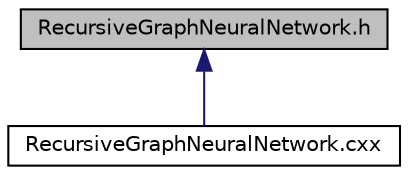 digraph "RecursiveGraphNeuralNetwork.h"
{
 // INTERACTIVE_SVG=YES
 // LATEX_PDF_SIZE
  edge [fontname="Helvetica",fontsize="10",labelfontname="Helvetica",labelfontsize="10"];
  node [fontname="Helvetica",fontsize="10",shape=record];
  Node1 [label="RecursiveGraphNeuralNetwork.h",height=0.2,width=0.4,color="black", fillcolor="grey75", style="filled", fontcolor="black",tooltip=" "];
  Node1 -> Node2 [dir="back",color="midnightblue",fontsize="10",style="solid",fontname="Helvetica"];
  Node2 [label="RecursiveGraphNeuralNetwork.cxx",height=0.2,width=0.4,color="black", fillcolor="white", style="filled",URL="$_recursive_graph_neural_network_8cxx.html",tooltip=" "];
}
